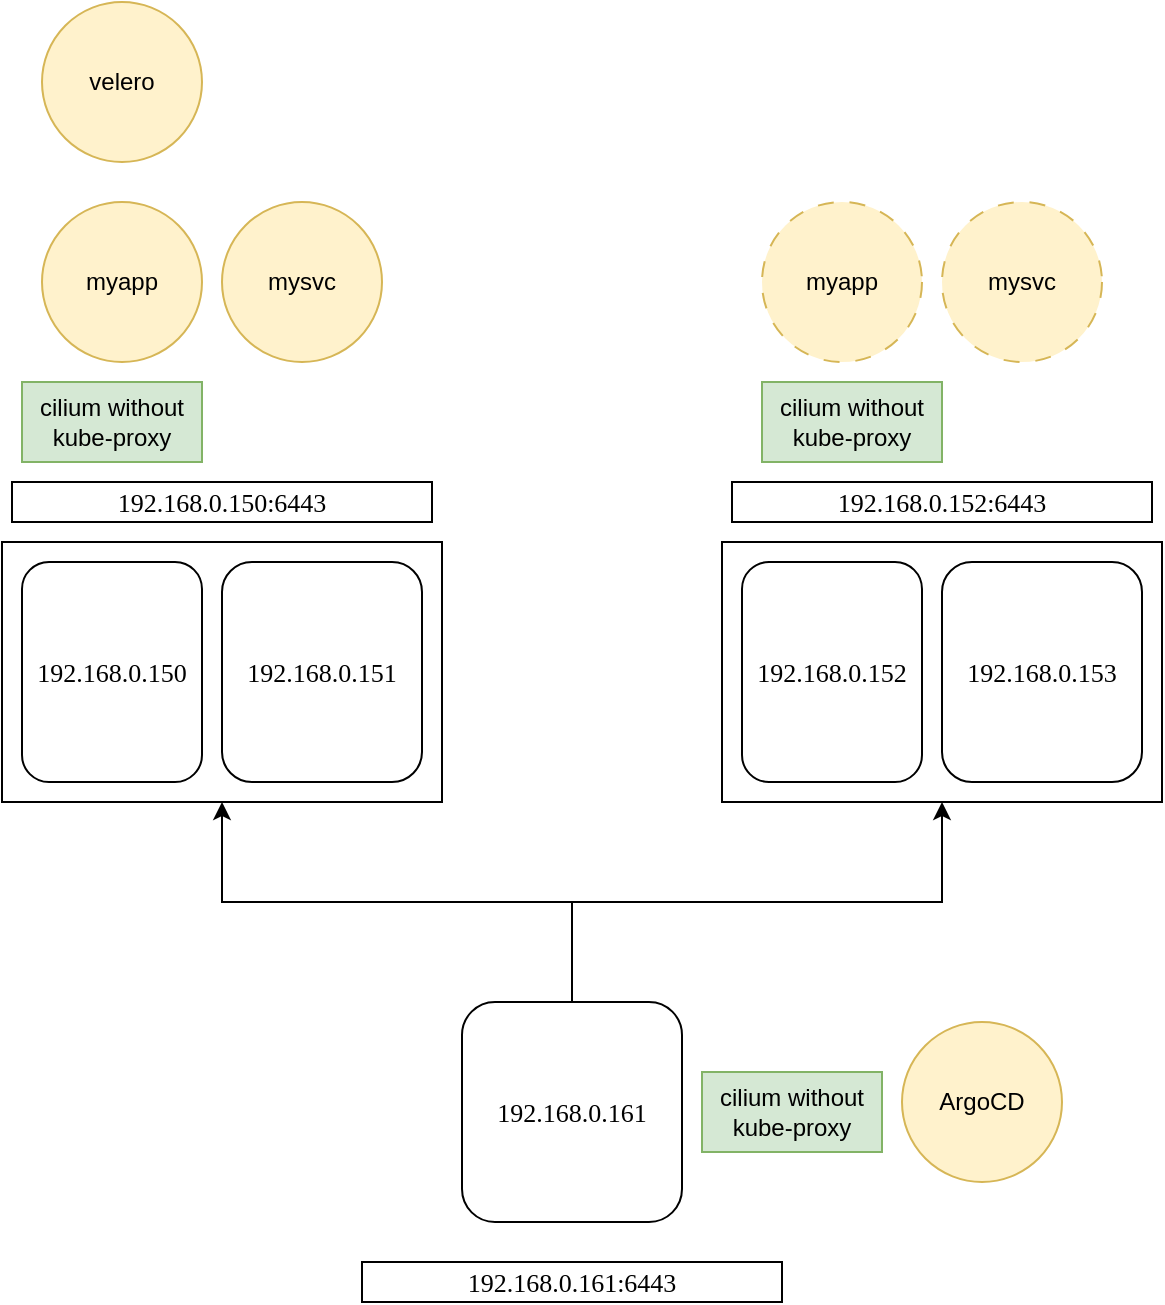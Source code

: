 <mxfile version="24.4.4" type="github">
  <diagram name="第 1 页" id="McA4ajHfGWJ963UaxfSq">
    <mxGraphModel dx="1434" dy="738" grid="1" gridSize="10" guides="1" tooltips="1" connect="1" arrows="1" fold="1" page="1" pageScale="1" pageWidth="827" pageHeight="1169" math="0" shadow="0">
      <root>
        <mxCell id="0" />
        <mxCell id="1" parent="0" />
        <mxCell id="rLbJsoGFCxYMFiliCn_l-14" value="" style="rounded=0;whiteSpace=wrap;html=1;" vertex="1" parent="1">
          <mxGeometry x="580" y="360" width="220" height="130" as="geometry" />
        </mxCell>
        <mxCell id="rLbJsoGFCxYMFiliCn_l-13" value="" style="rounded=0;whiteSpace=wrap;html=1;" vertex="1" parent="1">
          <mxGeometry x="220" y="360" width="220" height="130" as="geometry" />
        </mxCell>
        <mxCell id="rLbJsoGFCxYMFiliCn_l-1" value="192.168.0.161:6443" style="rounded=0;whiteSpace=wrap;html=1;labelBorderColor=none;labelBackgroundColor=none;textShadow=0;spacingTop=0;spacingLeft=0;spacingBottom=0;spacingRight=0;spacing=207;verticalAlign=middle;fontSize=13;fontFamily=Tahoma;" vertex="1" parent="1">
          <mxGeometry x="400" y="720" width="210" height="20" as="geometry" />
        </mxCell>
        <mxCell id="rLbJsoGFCxYMFiliCn_l-16" style="edgeStyle=orthogonalEdgeStyle;rounded=0;orthogonalLoop=1;jettySize=auto;html=1;exitX=0.5;exitY=0;exitDx=0;exitDy=0;" edge="1" parent="1" source="rLbJsoGFCxYMFiliCn_l-2" target="rLbJsoGFCxYMFiliCn_l-13">
          <mxGeometry relative="1" as="geometry" />
        </mxCell>
        <mxCell id="rLbJsoGFCxYMFiliCn_l-17" style="edgeStyle=orthogonalEdgeStyle;rounded=0;orthogonalLoop=1;jettySize=auto;html=1;exitX=0.5;exitY=0;exitDx=0;exitDy=0;entryX=0.5;entryY=1;entryDx=0;entryDy=0;" edge="1" parent="1" source="rLbJsoGFCxYMFiliCn_l-2" target="rLbJsoGFCxYMFiliCn_l-14">
          <mxGeometry relative="1" as="geometry" />
        </mxCell>
        <mxCell id="rLbJsoGFCxYMFiliCn_l-2" value="&lt;span style=&quot;font-family: Tahoma; font-size: 13px; text-wrap: nowrap;&quot;&gt;192.168.0.161&lt;/span&gt;" style="rounded=1;whiteSpace=wrap;html=1;" vertex="1" parent="1">
          <mxGeometry x="450" y="590" width="110" height="110" as="geometry" />
        </mxCell>
        <mxCell id="rLbJsoGFCxYMFiliCn_l-3" value="192.168.0.150:6443" style="rounded=0;whiteSpace=wrap;html=1;labelBorderColor=none;labelBackgroundColor=none;textShadow=0;spacingTop=0;spacingLeft=0;spacingBottom=0;spacingRight=0;spacing=207;verticalAlign=middle;fontSize=13;fontFamily=Tahoma;" vertex="1" parent="1">
          <mxGeometry x="225" y="330" width="210" height="20" as="geometry" />
        </mxCell>
        <mxCell id="rLbJsoGFCxYMFiliCn_l-4" value="&lt;span style=&quot;font-family: Tahoma; font-size: 13px; text-wrap: nowrap;&quot;&gt;192.168.0.150&lt;/span&gt;" style="rounded=1;whiteSpace=wrap;html=1;" vertex="1" parent="1">
          <mxGeometry x="230" y="370" width="90" height="110" as="geometry" />
        </mxCell>
        <mxCell id="rLbJsoGFCxYMFiliCn_l-5" value="&lt;span style=&quot;font-family: Tahoma; font-size: 13px; text-wrap: nowrap;&quot;&gt;192.168.0.151&lt;/span&gt;" style="rounded=1;whiteSpace=wrap;html=1;" vertex="1" parent="1">
          <mxGeometry x="330" y="370" width="100" height="110" as="geometry" />
        </mxCell>
        <mxCell id="rLbJsoGFCxYMFiliCn_l-6" value="192.168.0.152:6443" style="rounded=0;whiteSpace=wrap;html=1;labelBorderColor=none;labelBackgroundColor=none;textShadow=0;spacingTop=0;spacingLeft=0;spacingBottom=0;spacingRight=0;spacing=207;verticalAlign=middle;fontSize=13;fontFamily=Tahoma;" vertex="1" parent="1">
          <mxGeometry x="585" y="330" width="210" height="20" as="geometry" />
        </mxCell>
        <mxCell id="rLbJsoGFCxYMFiliCn_l-7" value="&lt;span style=&quot;font-family: Tahoma; font-size: 13px; text-wrap: nowrap;&quot;&gt;192.168.0.152&lt;/span&gt;" style="rounded=1;whiteSpace=wrap;html=1;" vertex="1" parent="1">
          <mxGeometry x="590" y="370" width="90" height="110" as="geometry" />
        </mxCell>
        <mxCell id="rLbJsoGFCxYMFiliCn_l-8" value="&lt;span style=&quot;font-family: Tahoma; font-size: 13px; text-wrap: nowrap;&quot;&gt;192.168.0.153&lt;/span&gt;" style="rounded=1;whiteSpace=wrap;html=1;" vertex="1" parent="1">
          <mxGeometry x="690" y="370" width="100" height="110" as="geometry" />
        </mxCell>
        <mxCell id="rLbJsoGFCxYMFiliCn_l-9" value="myapp" style="ellipse;whiteSpace=wrap;html=1;aspect=fixed;fillColor=#fff2cc;strokeColor=#d6b656;" vertex="1" parent="1">
          <mxGeometry x="240" y="190" width="80" height="80" as="geometry" />
        </mxCell>
        <mxCell id="rLbJsoGFCxYMFiliCn_l-10" value="mysvc" style="ellipse;whiteSpace=wrap;html=1;aspect=fixed;fillColor=#fff2cc;strokeColor=#d6b656;" vertex="1" parent="1">
          <mxGeometry x="330" y="190" width="80" height="80" as="geometry" />
        </mxCell>
        <mxCell id="rLbJsoGFCxYMFiliCn_l-11" value="myapp" style="ellipse;whiteSpace=wrap;html=1;aspect=fixed;fillColor=#fff2cc;strokeColor=#d6b656;dashed=1;dashPattern=8 8;" vertex="1" parent="1">
          <mxGeometry x="600" y="190" width="80" height="80" as="geometry" />
        </mxCell>
        <mxCell id="rLbJsoGFCxYMFiliCn_l-12" value="mysvc" style="ellipse;whiteSpace=wrap;html=1;aspect=fixed;fillColor=#fff2cc;strokeColor=#d6b656;dashed=1;dashPattern=8 8;" vertex="1" parent="1">
          <mxGeometry x="690" y="190" width="80" height="80" as="geometry" />
        </mxCell>
        <mxCell id="rLbJsoGFCxYMFiliCn_l-18" value="velero" style="ellipse;whiteSpace=wrap;html=1;aspect=fixed;fillColor=#fff2cc;strokeColor=#d6b656;" vertex="1" parent="1">
          <mxGeometry x="240" y="90" width="80" height="80" as="geometry" />
        </mxCell>
        <mxCell id="rLbJsoGFCxYMFiliCn_l-20" value="cilium without kube-proxy" style="rounded=0;whiteSpace=wrap;html=1;fillColor=#d5e8d4;strokeColor=#82b366;" vertex="1" parent="1">
          <mxGeometry x="600" y="280" width="90" height="40" as="geometry" />
        </mxCell>
        <mxCell id="rLbJsoGFCxYMFiliCn_l-22" value="cilium without kube-proxy" style="rounded=0;whiteSpace=wrap;html=1;fillColor=#d5e8d4;strokeColor=#82b366;" vertex="1" parent="1">
          <mxGeometry x="570" y="625" width="90" height="40" as="geometry" />
        </mxCell>
        <mxCell id="rLbJsoGFCxYMFiliCn_l-23" value="ArgoCD" style="ellipse;whiteSpace=wrap;html=1;aspect=fixed;fillColor=#fff2cc;strokeColor=#d6b656;" vertex="1" parent="1">
          <mxGeometry x="670" y="600" width="80" height="80" as="geometry" />
        </mxCell>
        <mxCell id="rLbJsoGFCxYMFiliCn_l-24" value="cilium without kube-proxy" style="rounded=0;whiteSpace=wrap;html=1;fillColor=#d5e8d4;strokeColor=#82b366;" vertex="1" parent="1">
          <mxGeometry x="230" y="280" width="90" height="40" as="geometry" />
        </mxCell>
      </root>
    </mxGraphModel>
  </diagram>
</mxfile>
